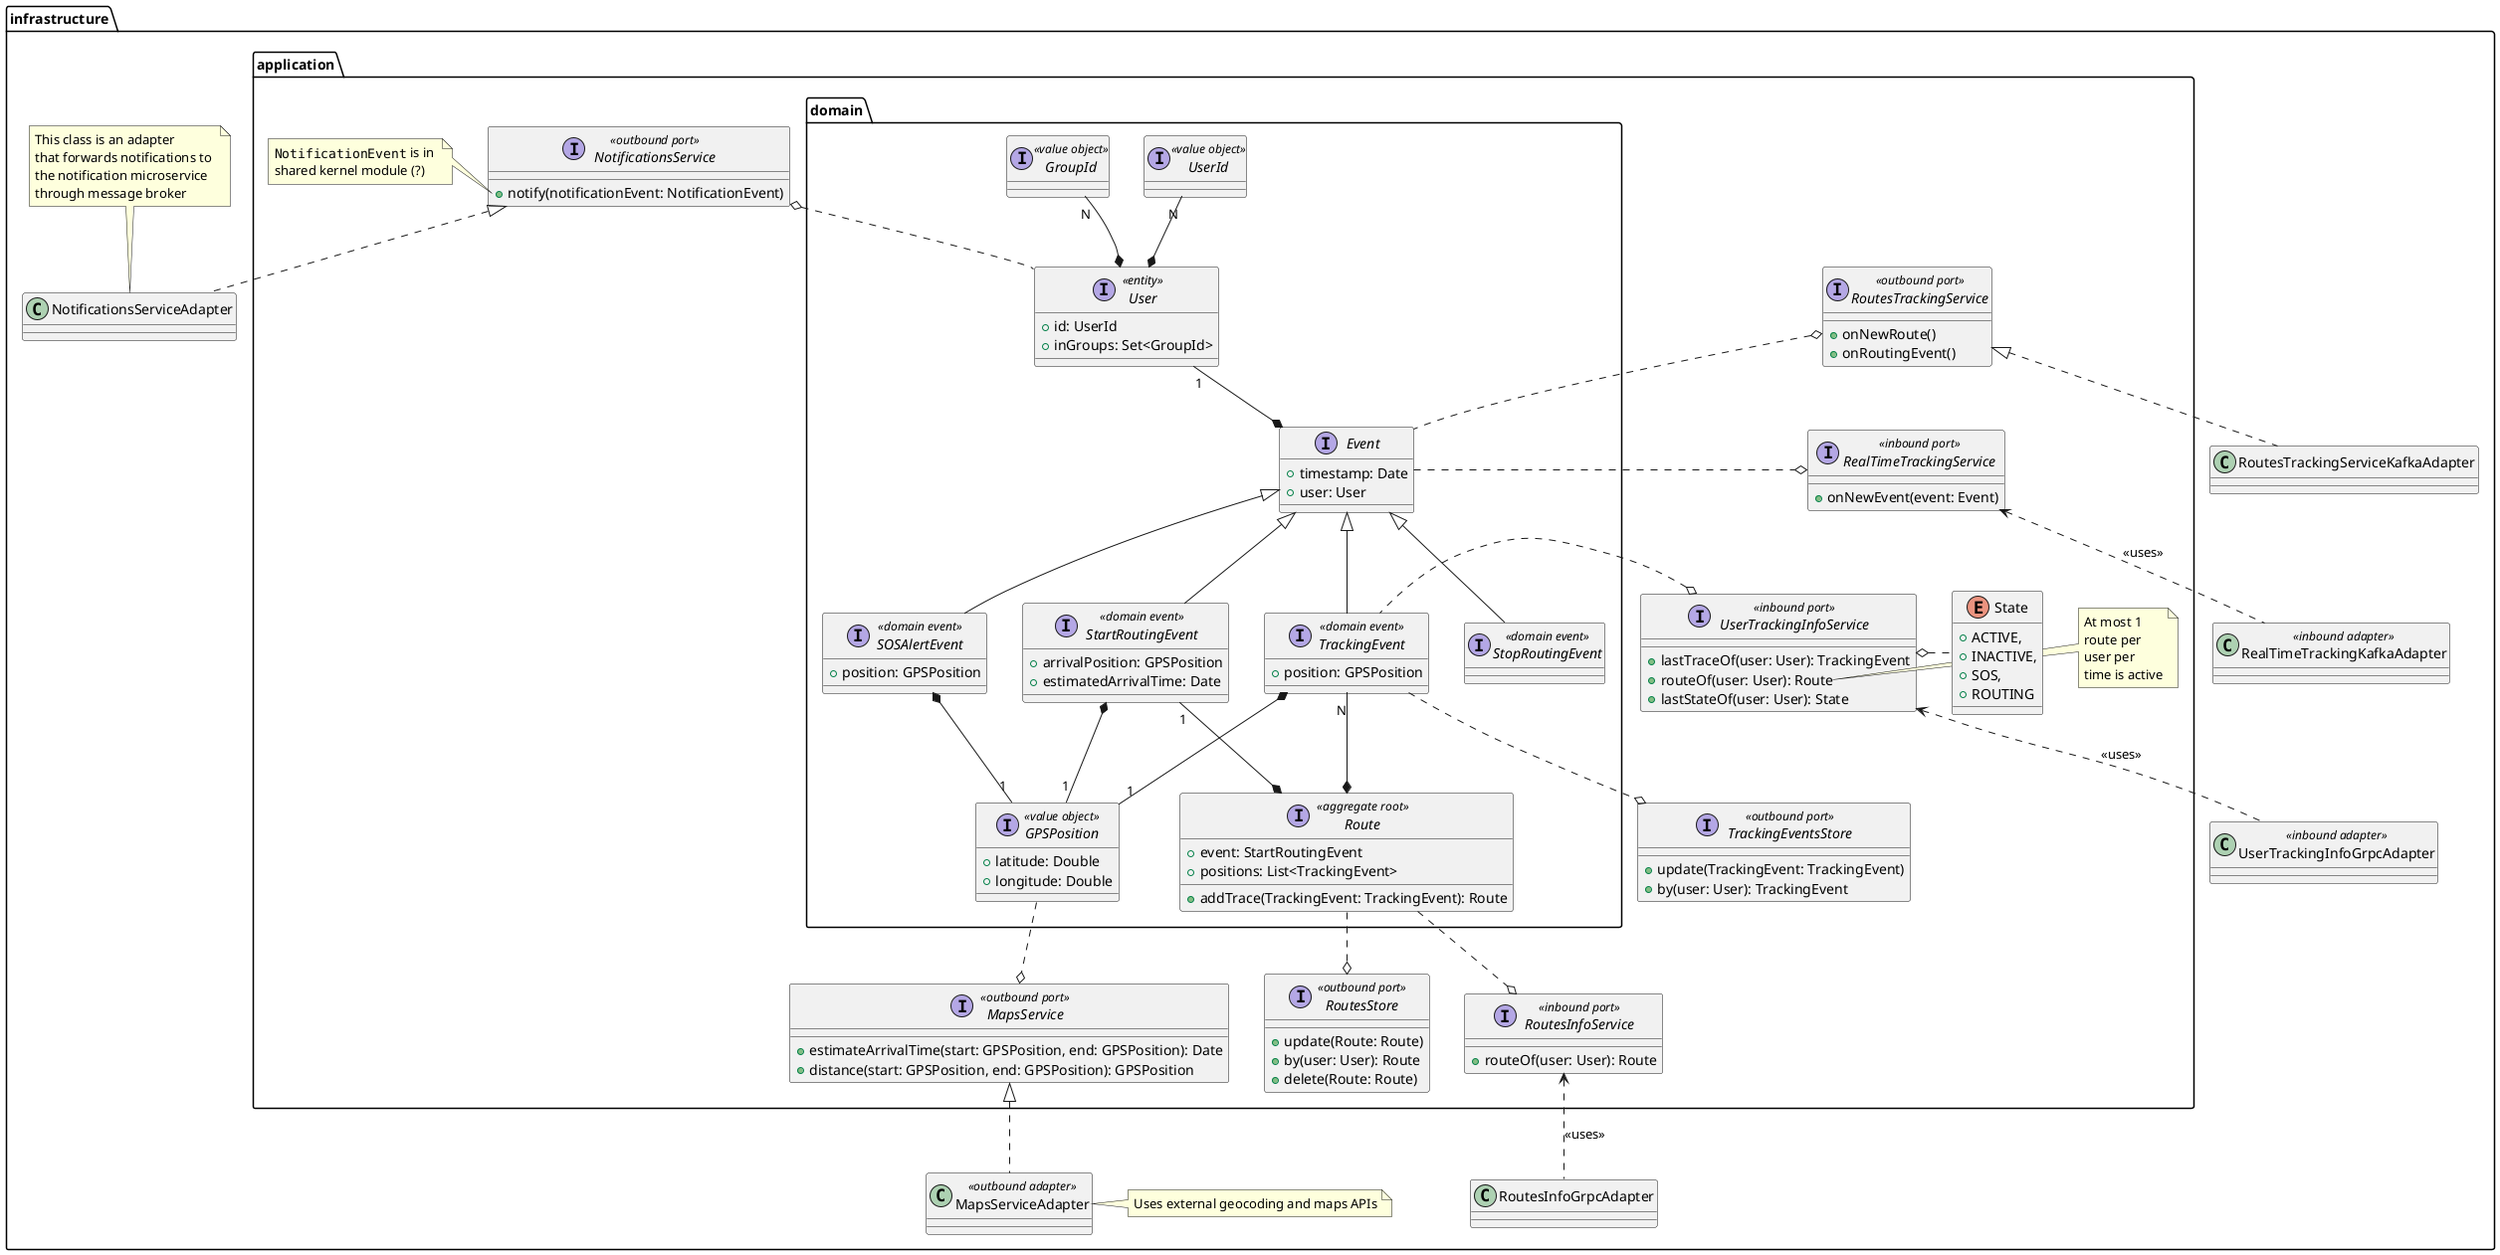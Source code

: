 @startuml location-service

package infrastructure {

    package application {

        package domain {

            interface GPSPosition <<value object>> {
                + latitude: Double
                + longitude: Double
            }

'            interface Address <<value object>> {
'                + street: String
'                + city: String
'                + zip: String
'                + position: GPSPosition
'            }
'
'            Address *-r- "1" GPSPosition

            interface User <<entity>> {
                + id: UserId
                + inGroups: Set<GroupId>
            }
            interface UserId <<value object>>
            interface GroupId <<value object>>

            User *-u- "N" UserId
            User *-u- "N" GroupId

            interface Event {
                + timestamp: Date
                + user: User
            }

            User "1" --* Event

            interface StartRoutingEvent <<domain event>> extends Event {
                + arrivalPosition: GPSPosition
                + estimatedArrivalTime: Date
            }

            StartRoutingEvent *-- "1" GPSPosition

            interface TrackingEvent <<domain event>> extends Event {
                + position: GPSPosition
            }

            TrackingEvent *-- "1" GPSPosition

            interface StopRoutingEvent <<domain event>> extends Event

            interface SOSAlertEvent <<domain event>> extends Event {
                + position: GPSPosition
            }

            SOSAlertEvent *-- "1" GPSPosition
            
            interface Route <<aggregate root>> {
                + event: StartRoutingEvent
                + positions: List<TrackingEvent>
                + addTrace(TrackingEvent: TrackingEvent): Route
            }

            Route *-u- "1" StartRoutingEvent
            Route *-u- "N" TrackingEvent
        }

        interface TrackingEventsStore <<outbound port>> {
            + update(TrackingEvent: TrackingEvent)
            + by(user: User): TrackingEvent
        }

        TrackingEventsStore o.up. TrackingEvent

        interface RoutesStore <<outbound port>> {
            + update(Route: Route)
            + by(user: User): Route
            + delete(Route: Route)
        }

        RoutesStore o.up. Route

        interface NotificationsService <<outbound port>> {
            + notify(notificationEvent: NotificationEvent)
        }
        note left of NotificationsService::notify
            ""NotificationEvent"" is in 
            shared kernel module (?)
        end note

        NotificationsService o.. User

        interface MapsService <<outbound port>> {
            + estimateArrivalTime(start: GPSPosition, end: GPSPosition): Date
            + distance(start: GPSPosition, end: GPSPosition): GPSPosition
        }

        MapsService o.up. GPSPosition

        interface UserTrackingInfoService <<inbound port>> {
            + lastTraceOf(user: User): TrackingEvent
            + routeOf(user: User): Route
            + lastStateOf(user: User): State
        }
        note right of UserTrackingInfoService::routeOf
            At most 1 
            route per
            user per 
            time is active
        end note
        enum State {
            + ACTIVE,
            + INACTIVE,
            + SOS,
            + ROUTING
        }

        UserTrackingInfoService o.r. TrackingEvent
        UserTrackingInfoService o.r. State

        interface RoutesTrackingService <<outbound port>> {
            + onNewRoute()
            + onRoutingEvent()
        }
        RoutesTrackingService o.. Event

        interface RoutesInfoService <<inbound port>> {
            + routeOf(user: User): Route
        }
        RoutesInfoService o.u. Route

        interface RealTimeTrackingService <<inbound port>> {
            + onNewEvent(event: Event)
        }
        RealTimeTrackingService o.l. Event
    }

    class NotificationsServiceAdapter implements application.NotificationsService
    note top of NotificationsServiceAdapter
        This class is an adapter 
        that forwards notifications to 
        the notification microservice
        through message broker
    end note

    class MapsServiceAdapter <<outbound adapter>> implements application.MapsService
    note right of MapsServiceAdapter
        Uses external geocoding and maps APIs
    endnote

    class RealTimeTrackingKafkaAdapter <<inbound adapter>>
    RealTimeTrackingKafkaAdapter .up.> application.RealTimeTrackingService : <<uses>>

    class UserTrackingInfoGrpcAdapter <<inbound adapter>> 
    UserTrackingInfoGrpcAdapter .up.> application.UserTrackingInfoService : <<uses>>

    class RoutesTrackingServiceKafkaAdapter implements application.RoutesTrackingService

    class RoutesInfoGrpcAdapter
    RoutesInfoGrpcAdapter .up.> application.RoutesInfoService : <<uses>>

}

@enduml